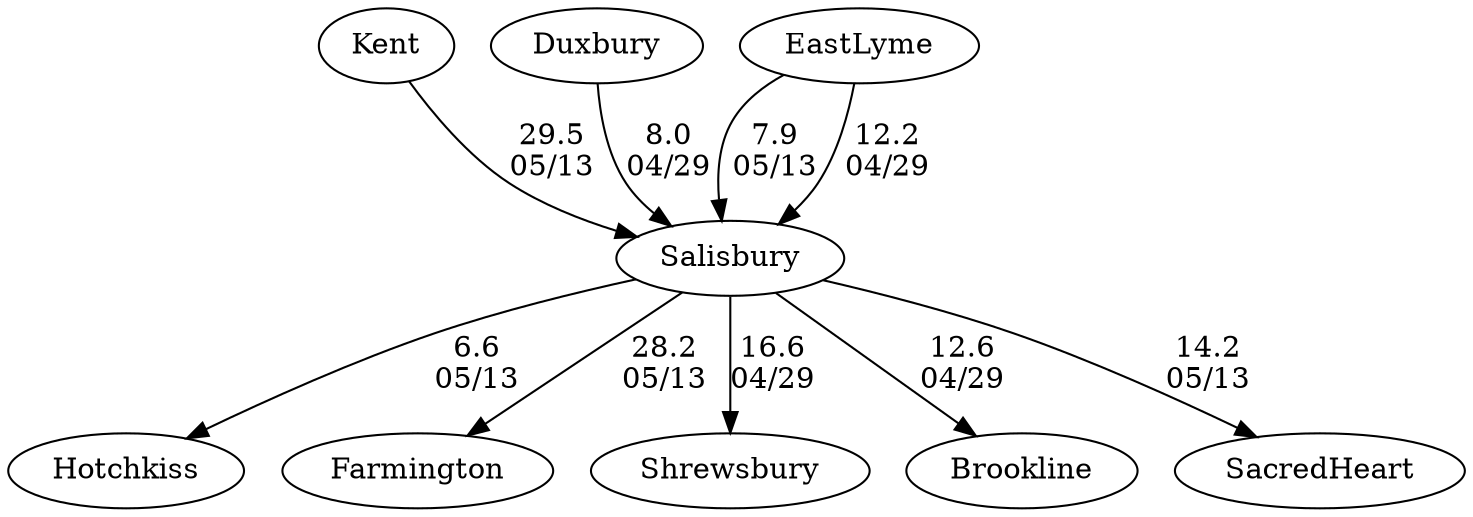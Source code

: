 digraph girls2foursSalisbury {Hotchkiss [URL="girls2foursSalisburyHotchkiss.html"];Salisbury [URL="girls2foursSalisburySalisbury.html"];Farmington [URL="girls2foursSalisburyFarmington.html"];Shrewsbury [URL="girls2foursSalisburyShrewsbury.html"];Brookline [URL="girls2foursSalisburyBrookline.html"];Kent [URL="girls2foursSalisburyKent.html"];Duxbury [URL="girls2foursSalisburyDuxbury.html"];EastLyme [URL="girls2foursSalisburyEastLyme.html"];SacredHeart [URL="girls2foursSalisburySacredHeart.html"];Kent -> Salisbury[label="29.5
05/13", weight="71", tooltip="NEIRA,Kent Invitational			
Distance: 1500m Conditions: Conditions varied a lot during the races. Mostly a head crosswind, sometimes gusting over 15mph Comments: Great day of racing. The wind changed quite a bit during the day, but it was fair racing in windy conditions. Thank you to all the teams that raced today!
None", URL="http://www.row2k.com/results/resultspage.cfm?UID=4A9881B1D8670B3CE7C48DAA19322EE5&cat=5", random="random"]; 
EastLyme -> Salisbury[label="7.9
05/13", weight="93", tooltip="NEIRA,Kent Invitational			
Distance: 1500m Conditions: Conditions varied a lot during the races. Mostly a head crosswind, sometimes gusting over 15mph Comments: Great day of racing. The wind changed quite a bit during the day, but it was fair racing in windy conditions. Thank you to all the teams that raced today!
None", URL="http://www.row2k.com/results/resultspage.cfm?UID=4A9881B1D8670B3CE7C48DAA19322EE5&cat=5", random="random"]; 
Salisbury -> Hotchkiss[label="6.6
05/13", weight="94", tooltip="NEIRA,Kent Invitational			
Distance: 1500m Conditions: Conditions varied a lot during the races. Mostly a head crosswind, sometimes gusting over 15mph Comments: Great day of racing. The wind changed quite a bit during the day, but it was fair racing in windy conditions. Thank you to all the teams that raced today!
None", URL="http://www.row2k.com/results/resultspage.cfm?UID=4A9881B1D8670B3CE7C48DAA19322EE5&cat=5", random="random"]; 
Salisbury -> SacredHeart[label="14.2
05/13", weight="86", tooltip="NEIRA,Kent Invitational			
Distance: 1500m Conditions: Conditions varied a lot during the races. Mostly a head crosswind, sometimes gusting over 15mph Comments: Great day of racing. The wind changed quite a bit during the day, but it was fair racing in windy conditions. Thank you to all the teams that raced today!
None", URL="http://www.row2k.com/results/resultspage.cfm?UID=4A9881B1D8670B3CE7C48DAA19322EE5&cat=5", random="random"]; 
Salisbury -> Farmington[label="28.2
05/13", weight="72", tooltip="NEIRA,Kent Invitational			
Distance: 1500m Conditions: Conditions varied a lot during the races. Mostly a head crosswind, sometimes gusting over 15mph Comments: Great day of racing. The wind changed quite a bit during the day, but it was fair racing in windy conditions. Thank you to all the teams that raced today!
None", URL="http://www.row2k.com/results/resultspage.cfm?UID=4A9881B1D8670B3CE7C48DAA19322EE5&cat=5", random="random"]; 
EastLyme -> Salisbury[label="12.2
04/29", weight="88", tooltip="NEIRA,Quinsigamond Cup			
Distance: 1500 Meters Conditions: Cross wind from Lane 6 with Variable Head/Tail wind Comments: Races were floating starts, please do no compare times. In the G4, there was a restart about 250 meters over the line. A special thank you to St. John's and Shrewsbury for hosting the day.
None", URL="http://www.row2k.com/results/resultspage.cfm?UID=1D682CBC1FCE36890658D2D28FE95424&cat=5", random="random"]; 
Duxbury -> Salisbury[label="8.0
04/29", weight="92", tooltip="NEIRA,Quinsigamond Cup			
Distance: 1500 Meters Conditions: Cross wind from Lane 6 with Variable Head/Tail wind Comments: Races were floating starts, please do no compare times. In the G4, there was a restart about 250 meters over the line. A special thank you to St. John's and Shrewsbury for hosting the day.
None", URL="http://www.row2k.com/results/resultspage.cfm?UID=1D682CBC1FCE36890658D2D28FE95424&cat=5", random="random"]; 
Salisbury -> Brookline[label="12.6
04/29", weight="88", tooltip="NEIRA,Quinsigamond Cup			
Distance: 1500 Meters Conditions: Cross wind from Lane 6 with Variable Head/Tail wind Comments: Races were floating starts, please do no compare times. In the G4, there was a restart about 250 meters over the line. A special thank you to St. John's and Shrewsbury for hosting the day.
None", URL="http://www.row2k.com/results/resultspage.cfm?UID=1D682CBC1FCE36890658D2D28FE95424&cat=5", random="random"]; 
Salisbury -> Shrewsbury[label="16.6
04/29", weight="84", tooltip="NEIRA,Quinsigamond Cup			
Distance: 1500 Meters Conditions: Cross wind from Lane 6 with Variable Head/Tail wind Comments: Races were floating starts, please do no compare times. In the G4, there was a restart about 250 meters over the line. A special thank you to St. John's and Shrewsbury for hosting the day.
None", URL="http://www.row2k.com/results/resultspage.cfm?UID=1D682CBC1FCE36890658D2D28FE95424&cat=5", random="random"]}
